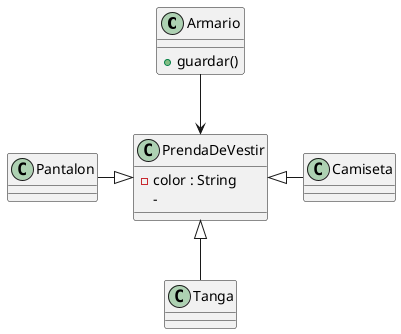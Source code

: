 @startuml
'https://plantuml.com/class-diagram

class Armario {
}
Armario --> PrendaDeVestir
PrendaDeVestir <|- Camiseta
Pantalon -|> PrendaDeVestir
Tanga -u-|> PrendaDeVestir
class Armario {
    +guardar()


}

class PrendaDeVestir {
    - color : String
    -
}

@enduml